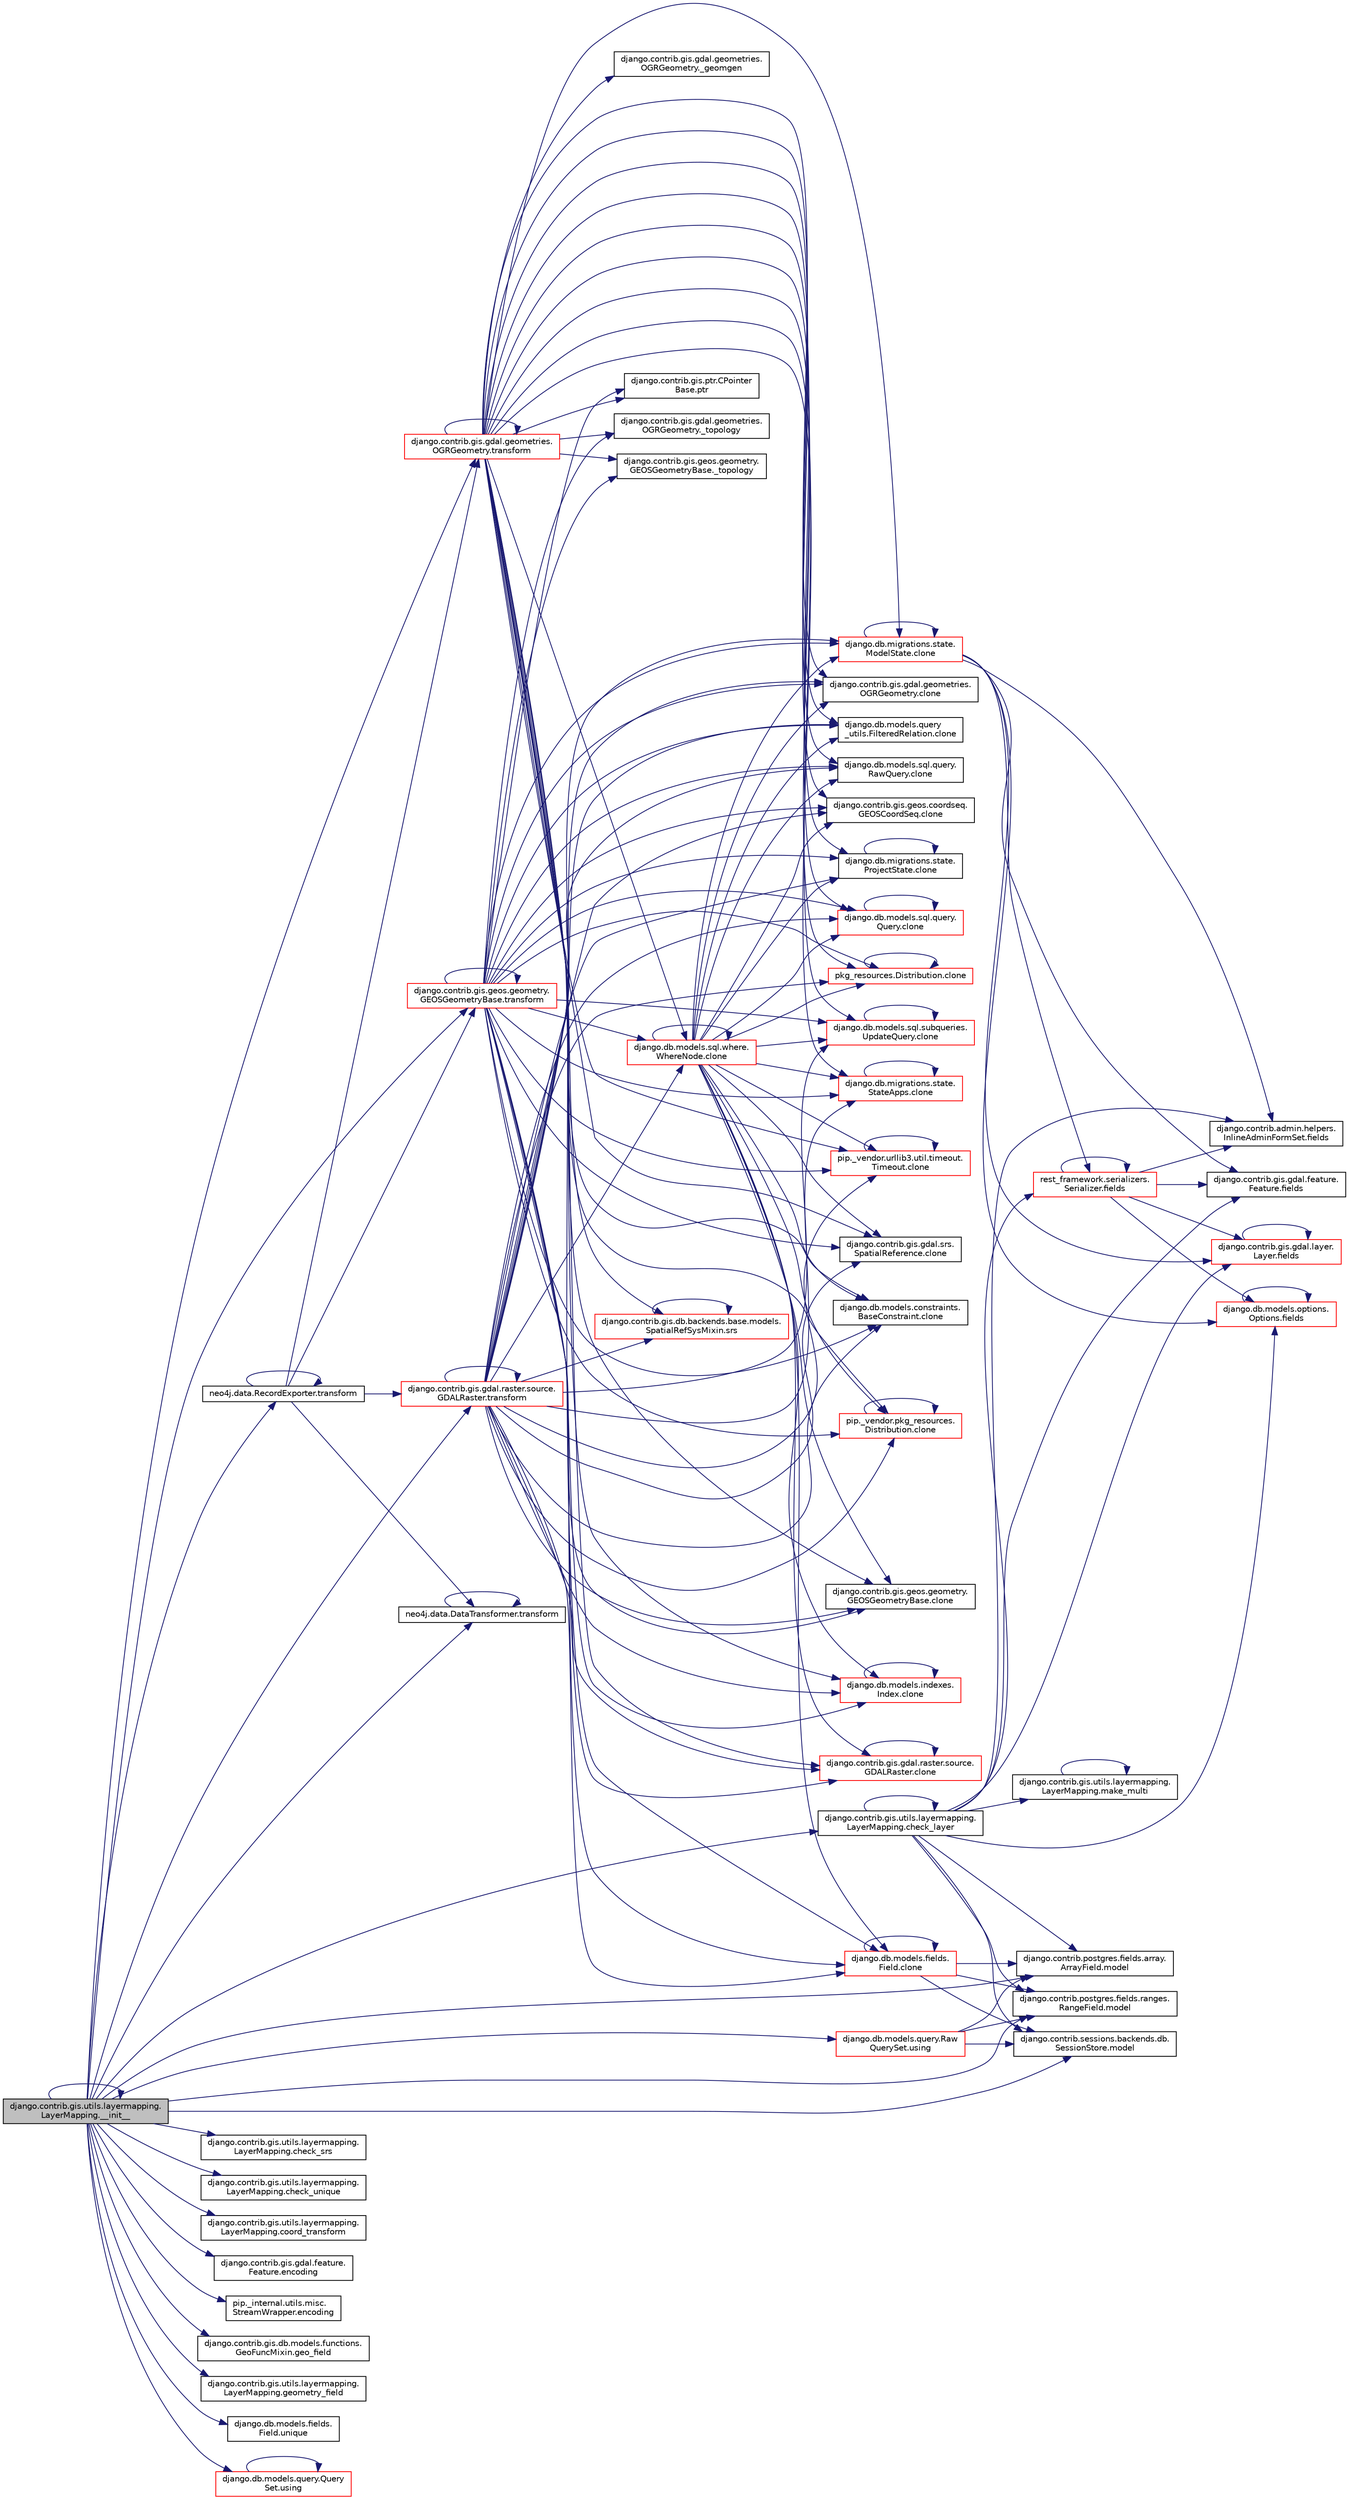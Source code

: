 digraph "django.contrib.gis.utils.layermapping.LayerMapping.__init__"
{
 // LATEX_PDF_SIZE
  edge [fontname="Helvetica",fontsize="10",labelfontname="Helvetica",labelfontsize="10"];
  node [fontname="Helvetica",fontsize="10",shape=record];
  rankdir="LR";
  Node1 [label="django.contrib.gis.utils.layermapping.\lLayerMapping.__init__",height=0.2,width=0.4,color="black", fillcolor="grey75", style="filled", fontcolor="black",tooltip=" "];
  Node1 -> Node1 [color="midnightblue",fontsize="10",style="solid",fontname="Helvetica"];
  Node1 -> Node2 [color="midnightblue",fontsize="10",style="solid",fontname="Helvetica"];
  Node2 [label="django.contrib.gis.utils.layermapping.\lLayerMapping.check_layer",height=0.2,width=0.4,color="black", fillcolor="white", style="filled",URL="$d5/d90/classdjango_1_1contrib_1_1gis_1_1utils_1_1layermapping_1_1_layer_mapping.html#aec7350f495bee5299f2692d7b00ae62e",tooltip=" "];
  Node2 -> Node2 [color="midnightblue",fontsize="10",style="solid",fontname="Helvetica"];
  Node2 -> Node3 [color="midnightblue",fontsize="10",style="solid",fontname="Helvetica"];
  Node3 [label="django.contrib.admin.helpers.\lInlineAdminFormSet.fields",height=0.2,width=0.4,color="black", fillcolor="white", style="filled",URL="$db/d43/classdjango_1_1contrib_1_1admin_1_1helpers_1_1_inline_admin_form_set.html#a05da4b8d8905c6773882ad9d9219e56f",tooltip=" "];
  Node2 -> Node4 [color="midnightblue",fontsize="10",style="solid",fontname="Helvetica"];
  Node4 [label="django.contrib.gis.gdal.feature.\lFeature.fields",height=0.2,width=0.4,color="black", fillcolor="white", style="filled",URL="$db/d34/classdjango_1_1contrib_1_1gis_1_1gdal_1_1feature_1_1_feature.html#a8cfc80966af7ca71369fc1b2c511f7d2",tooltip=" "];
  Node2 -> Node5 [color="midnightblue",fontsize="10",style="solid",fontname="Helvetica"];
  Node5 [label="django.contrib.gis.gdal.layer.\lLayer.fields",height=0.2,width=0.4,color="red", fillcolor="white", style="filled",URL="$d9/d84/classdjango_1_1contrib_1_1gis_1_1gdal_1_1layer_1_1_layer.html#a6343afa888079fc224c68c4d69d0ae4c",tooltip=" "];
  Node5 -> Node5 [color="midnightblue",fontsize="10",style="solid",fontname="Helvetica"];
  Node2 -> Node8 [color="midnightblue",fontsize="10",style="solid",fontname="Helvetica"];
  Node8 [label="django.db.models.options.\lOptions.fields",height=0.2,width=0.4,color="red", fillcolor="white", style="filled",URL="$d4/d60/classdjango_1_1db_1_1models_1_1options_1_1_options.html#aad34b611171b74c47280b50bd350a7b5",tooltip=" "];
  Node8 -> Node8 [color="midnightblue",fontsize="10",style="solid",fontname="Helvetica"];
  Node2 -> Node16 [color="midnightblue",fontsize="10",style="solid",fontname="Helvetica"];
  Node16 [label="rest_framework.serializers.\lSerializer.fields",height=0.2,width=0.4,color="red", fillcolor="white", style="filled",URL="$de/daf/classrest__framework_1_1serializers_1_1_serializer.html#a304b94e9bf70334bb75af37586bb82fd",tooltip=" "];
  Node16 -> Node3 [color="midnightblue",fontsize="10",style="solid",fontname="Helvetica"];
  Node16 -> Node4 [color="midnightblue",fontsize="10",style="solid",fontname="Helvetica"];
  Node16 -> Node5 [color="midnightblue",fontsize="10",style="solid",fontname="Helvetica"];
  Node16 -> Node8 [color="midnightblue",fontsize="10",style="solid",fontname="Helvetica"];
  Node16 -> Node16 [color="midnightblue",fontsize="10",style="solid",fontname="Helvetica"];
  Node2 -> Node39 [color="midnightblue",fontsize="10",style="solid",fontname="Helvetica"];
  Node39 [label="django.contrib.gis.utils.layermapping.\lLayerMapping.make_multi",height=0.2,width=0.4,color="black", fillcolor="white", style="filled",URL="$d5/d90/classdjango_1_1contrib_1_1gis_1_1utils_1_1layermapping_1_1_layer_mapping.html#a932d2189f0a67518f73dcbd11468744e",tooltip=" "];
  Node39 -> Node39 [color="midnightblue",fontsize="10",style="solid",fontname="Helvetica"];
  Node2 -> Node12 [color="midnightblue",fontsize="10",style="solid",fontname="Helvetica"];
  Node12 [label="django.contrib.postgres.fields.array.\lArrayField.model",height=0.2,width=0.4,color="black", fillcolor="white", style="filled",URL="$dc/ddf/classdjango_1_1contrib_1_1postgres_1_1fields_1_1array_1_1_array_field.html#a43ec884d709f829e50c6881dc369ce94",tooltip=" "];
  Node2 -> Node13 [color="midnightblue",fontsize="10",style="solid",fontname="Helvetica"];
  Node13 [label="django.contrib.postgres.fields.ranges.\lRangeField.model",height=0.2,width=0.4,color="black", fillcolor="white", style="filled",URL="$d5/d99/classdjango_1_1contrib_1_1postgres_1_1fields_1_1ranges_1_1_range_field.html#a5f5cfd6917f141914484d606279cf20a",tooltip=" "];
  Node2 -> Node14 [color="midnightblue",fontsize="10",style="solid",fontname="Helvetica"];
  Node14 [label="django.contrib.sessions.backends.db.\lSessionStore.model",height=0.2,width=0.4,color="black", fillcolor="white", style="filled",URL="$d2/d1a/classdjango_1_1contrib_1_1sessions_1_1backends_1_1db_1_1_session_store.html#a9b2f42869f296eab5fab4dd5867285df",tooltip=" "];
  Node1 -> Node40 [color="midnightblue",fontsize="10",style="solid",fontname="Helvetica"];
  Node40 [label="django.contrib.gis.utils.layermapping.\lLayerMapping.check_srs",height=0.2,width=0.4,color="black", fillcolor="white", style="filled",URL="$d5/d90/classdjango_1_1contrib_1_1gis_1_1utils_1_1layermapping_1_1_layer_mapping.html#ab34e30515bc3fa3a6f5f8b45de4ceadd",tooltip=" "];
  Node1 -> Node41 [color="midnightblue",fontsize="10",style="solid",fontname="Helvetica"];
  Node41 [label="django.contrib.gis.utils.layermapping.\lLayerMapping.check_unique",height=0.2,width=0.4,color="black", fillcolor="white", style="filled",URL="$d5/d90/classdjango_1_1contrib_1_1gis_1_1utils_1_1layermapping_1_1_layer_mapping.html#a0419f2572bcaa9127519de27e23b4b8d",tooltip=" "];
  Node1 -> Node42 [color="midnightblue",fontsize="10",style="solid",fontname="Helvetica"];
  Node42 [label="django.contrib.gis.utils.layermapping.\lLayerMapping.coord_transform",height=0.2,width=0.4,color="black", fillcolor="white", style="filled",URL="$d5/d90/classdjango_1_1contrib_1_1gis_1_1utils_1_1layermapping_1_1_layer_mapping.html#a55d696ae4cbaae50e1d0a3346f390089",tooltip=" "];
  Node1 -> Node43 [color="midnightblue",fontsize="10",style="solid",fontname="Helvetica"];
  Node43 [label="django.contrib.gis.gdal.feature.\lFeature.encoding",height=0.2,width=0.4,color="black", fillcolor="white", style="filled",URL="$db/d34/classdjango_1_1contrib_1_1gis_1_1gdal_1_1feature_1_1_feature.html#ad4eed8c25ca7f7ea25c54147e5bfb047",tooltip=" "];
  Node1 -> Node44 [color="midnightblue",fontsize="10",style="solid",fontname="Helvetica"];
  Node44 [label="pip._internal.utils.misc.\lStreamWrapper.encoding",height=0.2,width=0.4,color="black", fillcolor="white", style="filled",URL="$da/d7e/classpip_1_1__internal_1_1utils_1_1misc_1_1_stream_wrapper.html#abd72847a018a5b210883a79e389ab598",tooltip=" "];
  Node1 -> Node45 [color="midnightblue",fontsize="10",style="solid",fontname="Helvetica"];
  Node45 [label="django.contrib.gis.db.models.functions.\lGeoFuncMixin.geo_field",height=0.2,width=0.4,color="black", fillcolor="white", style="filled",URL="$d4/d5c/classdjango_1_1contrib_1_1gis_1_1db_1_1models_1_1functions_1_1_geo_func_mixin.html#a9c40f3ce1a98ea98a44693067a159f0f",tooltip=" "];
  Node1 -> Node46 [color="midnightblue",fontsize="10",style="solid",fontname="Helvetica"];
  Node46 [label="django.contrib.gis.utils.layermapping.\lLayerMapping.geometry_field",height=0.2,width=0.4,color="black", fillcolor="white", style="filled",URL="$d5/d90/classdjango_1_1contrib_1_1gis_1_1utils_1_1layermapping_1_1_layer_mapping.html#af31952d49ae214c6605c3a2edff645ff",tooltip=" "];
  Node1 -> Node12 [color="midnightblue",fontsize="10",style="solid",fontname="Helvetica"];
  Node1 -> Node13 [color="midnightblue",fontsize="10",style="solid",fontname="Helvetica"];
  Node1 -> Node14 [color="midnightblue",fontsize="10",style="solid",fontname="Helvetica"];
  Node1 -> Node47 [color="midnightblue",fontsize="10",style="solid",fontname="Helvetica"];
  Node47 [label="django.contrib.gis.gdal.geometries.\lOGRGeometry.transform",height=0.2,width=0.4,color="red", fillcolor="white", style="filled",URL="$dd/d78/classdjango_1_1contrib_1_1gis_1_1gdal_1_1geometries_1_1_o_g_r_geometry.html#a226a7d57d4415577e5134c074054bc99",tooltip=" "];
  Node47 -> Node48 [color="midnightblue",fontsize="10",style="solid",fontname="Helvetica"];
  Node48 [label="django.contrib.gis.gdal.geometries.\lOGRGeometry._geomgen",height=0.2,width=0.4,color="black", fillcolor="white", style="filled",URL="$dd/d78/classdjango_1_1contrib_1_1gis_1_1gdal_1_1geometries_1_1_o_g_r_geometry.html#ae1622eb7a9efcc0f3c74c09dbb4d6e6b",tooltip=" "];
  Node47 -> Node49 [color="midnightblue",fontsize="10",style="solid",fontname="Helvetica"];
  Node49 [label="django.contrib.gis.gdal.geometries.\lOGRGeometry._topology",height=0.2,width=0.4,color="black", fillcolor="white", style="filled",URL="$dd/d78/classdjango_1_1contrib_1_1gis_1_1gdal_1_1geometries_1_1_o_g_r_geometry.html#aef218d7920cb6e8918bc04bf9953df59",tooltip=" "];
  Node47 -> Node50 [color="midnightblue",fontsize="10",style="solid",fontname="Helvetica"];
  Node50 [label="django.contrib.gis.geos.geometry.\lGEOSGeometryBase._topology",height=0.2,width=0.4,color="black", fillcolor="white", style="filled",URL="$d0/d97/classdjango_1_1contrib_1_1gis_1_1geos_1_1geometry_1_1_g_e_o_s_geometry_base.html#a0d02dae18ef26858fe1516ede3af2923",tooltip=" "];
  Node47 -> Node51 [color="midnightblue",fontsize="10",style="solid",fontname="Helvetica"];
  Node51 [label="django.contrib.gis.gdal.geometries.\lOGRGeometry.clone",height=0.2,width=0.4,color="black", fillcolor="white", style="filled",URL="$dd/d78/classdjango_1_1contrib_1_1gis_1_1gdal_1_1geometries_1_1_o_g_r_geometry.html#aa632a5e07e0facf26b59c993c332b863",tooltip=" "];
  Node47 -> Node52 [color="midnightblue",fontsize="10",style="solid",fontname="Helvetica"];
  Node52 [label="django.contrib.gis.gdal.srs.\lSpatialReference.clone",height=0.2,width=0.4,color="black", fillcolor="white", style="filled",URL="$d7/dda/classdjango_1_1contrib_1_1gis_1_1gdal_1_1srs_1_1_spatial_reference.html#ab518a573c006e7fd51d3c611f1e3d5d1",tooltip=" "];
  Node47 -> Node53 [color="midnightblue",fontsize="10",style="solid",fontname="Helvetica"];
  Node53 [label="django.contrib.gis.geos.coordseq.\lGEOSCoordSeq.clone",height=0.2,width=0.4,color="black", fillcolor="white", style="filled",URL="$d5/d0c/classdjango_1_1contrib_1_1gis_1_1geos_1_1coordseq_1_1_g_e_o_s_coord_seq.html#aa6bb2cfdaa60bf19cc387c4ab5747e79",tooltip=" "];
  Node47 -> Node54 [color="midnightblue",fontsize="10",style="solid",fontname="Helvetica"];
  Node54 [label="django.contrib.gis.geos.geometry.\lGEOSGeometryBase.clone",height=0.2,width=0.4,color="black", fillcolor="white", style="filled",URL="$d0/d97/classdjango_1_1contrib_1_1gis_1_1geos_1_1geometry_1_1_g_e_o_s_geometry_base.html#aaf92d5e776a1fedcb39b52a36e4dabb1",tooltip=" "];
  Node47 -> Node55 [color="midnightblue",fontsize="10",style="solid",fontname="Helvetica"];
  Node55 [label="django.db.migrations.state.\lProjectState.clone",height=0.2,width=0.4,color="black", fillcolor="white", style="filled",URL="$de/db2/classdjango_1_1db_1_1migrations_1_1state_1_1_project_state.html#a22b8c0c95a34494529722755f2f7fb08",tooltip=" "];
  Node55 -> Node55 [color="midnightblue",fontsize="10",style="solid",fontname="Helvetica"];
  Node47 -> Node56 [color="midnightblue",fontsize="10",style="solid",fontname="Helvetica"];
  Node56 [label="django.db.migrations.state.\lStateApps.clone",height=0.2,width=0.4,color="red", fillcolor="white", style="filled",URL="$d3/d9a/classdjango_1_1db_1_1migrations_1_1state_1_1_state_apps.html#a821944752bc7080daff8c38bb20e3943",tooltip=" "];
  Node56 -> Node56 [color="midnightblue",fontsize="10",style="solid",fontname="Helvetica"];
  Node47 -> Node1529 [color="midnightblue",fontsize="10",style="solid",fontname="Helvetica"];
  Node1529 [label="django.db.migrations.state.\lModelState.clone",height=0.2,width=0.4,color="red", fillcolor="white", style="filled",URL="$d1/d62/classdjango_1_1db_1_1migrations_1_1state_1_1_model_state.html#ab5feb03ae6d22923dd5029a5cfb8abb0",tooltip=" "];
  Node1529 -> Node1529 [color="midnightblue",fontsize="10",style="solid",fontname="Helvetica"];
  Node1529 -> Node3 [color="midnightblue",fontsize="10",style="solid",fontname="Helvetica"];
  Node1529 -> Node4 [color="midnightblue",fontsize="10",style="solid",fontname="Helvetica"];
  Node1529 -> Node5 [color="midnightblue",fontsize="10",style="solid",fontname="Helvetica"];
  Node1529 -> Node8 [color="midnightblue",fontsize="10",style="solid",fontname="Helvetica"];
  Node1529 -> Node16 [color="midnightblue",fontsize="10",style="solid",fontname="Helvetica"];
  Node47 -> Node1577 [color="midnightblue",fontsize="10",style="solid",fontname="Helvetica"];
  Node1577 [label="django.db.models.constraints.\lBaseConstraint.clone",height=0.2,width=0.4,color="black", fillcolor="white", style="filled",URL="$da/d8b/classdjango_1_1db_1_1models_1_1constraints_1_1_base_constraint.html#aa8f687025c9ab3afd1c3e0be4aeb38e5",tooltip=" "];
  Node47 -> Node1578 [color="midnightblue",fontsize="10",style="solid",fontname="Helvetica"];
  Node1578 [label="django.db.models.fields.\lField.clone",height=0.2,width=0.4,color="red", fillcolor="white", style="filled",URL="$db/d75/classdjango_1_1db_1_1models_1_1fields_1_1_field.html#ae8df23501cdf746b169871b4c3b8fd68",tooltip=" "];
  Node1578 -> Node1578 [color="midnightblue",fontsize="10",style="solid",fontname="Helvetica"];
  Node1578 -> Node12 [color="midnightblue",fontsize="10",style="solid",fontname="Helvetica"];
  Node1578 -> Node13 [color="midnightblue",fontsize="10",style="solid",fontname="Helvetica"];
  Node1578 -> Node14 [color="midnightblue",fontsize="10",style="solid",fontname="Helvetica"];
  Node47 -> Node1843 [color="midnightblue",fontsize="10",style="solid",fontname="Helvetica"];
  Node1843 [label="django.db.models.indexes.\lIndex.clone",height=0.2,width=0.4,color="red", fillcolor="white", style="filled",URL="$d9/de5/classdjango_1_1db_1_1models_1_1indexes_1_1_index.html#a4a72c5cec1fcccfa88858c5605fb6a3d",tooltip=" "];
  Node1843 -> Node1843 [color="midnightblue",fontsize="10",style="solid",fontname="Helvetica"];
  Node47 -> Node1844 [color="midnightblue",fontsize="10",style="solid",fontname="Helvetica"];
  Node1844 [label="django.db.models.query\l_utils.FilteredRelation.clone",height=0.2,width=0.4,color="black", fillcolor="white", style="filled",URL="$d0/d2b/classdjango_1_1db_1_1models_1_1query__utils_1_1_filtered_relation.html#a9f4dae850af9de18248db090365c8ae6",tooltip=" "];
  Node47 -> Node1845 [color="midnightblue",fontsize="10",style="solid",fontname="Helvetica"];
  Node1845 [label="django.db.models.sql.query.\lQuery.clone",height=0.2,width=0.4,color="red", fillcolor="white", style="filled",URL="$d6/d30/classdjango_1_1db_1_1models_1_1sql_1_1query_1_1_query.html#a1a0da276f10cd0bf92b0b5c038210ec0",tooltip=" "];
  Node1845 -> Node1845 [color="midnightblue",fontsize="10",style="solid",fontname="Helvetica"];
  Node47 -> Node1849 [color="midnightblue",fontsize="10",style="solid",fontname="Helvetica"];
  Node1849 [label="django.db.models.sql.subqueries.\lUpdateQuery.clone",height=0.2,width=0.4,color="red", fillcolor="white", style="filled",URL="$d5/de4/classdjango_1_1db_1_1models_1_1sql_1_1subqueries_1_1_update_query.html#aa27f04cebfd03635df399ef4c8a4b203",tooltip=" "];
  Node1849 -> Node1849 [color="midnightblue",fontsize="10",style="solid",fontname="Helvetica"];
  Node47 -> Node1878 [color="midnightblue",fontsize="10",style="solid",fontname="Helvetica"];
  Node1878 [label="django.db.models.sql.where.\lWhereNode.clone",height=0.2,width=0.4,color="red", fillcolor="white", style="filled",URL="$db/da3/classdjango_1_1db_1_1models_1_1sql_1_1where_1_1_where_node.html#aa169773c5fb2dda662bec5946ed79263",tooltip=" "];
  Node1878 -> Node51 [color="midnightblue",fontsize="10",style="solid",fontname="Helvetica"];
  Node1878 -> Node52 [color="midnightblue",fontsize="10",style="solid",fontname="Helvetica"];
  Node1878 -> Node53 [color="midnightblue",fontsize="10",style="solid",fontname="Helvetica"];
  Node1878 -> Node54 [color="midnightblue",fontsize="10",style="solid",fontname="Helvetica"];
  Node1878 -> Node55 [color="midnightblue",fontsize="10",style="solid",fontname="Helvetica"];
  Node1878 -> Node56 [color="midnightblue",fontsize="10",style="solid",fontname="Helvetica"];
  Node1878 -> Node1529 [color="midnightblue",fontsize="10",style="solid",fontname="Helvetica"];
  Node1878 -> Node1577 [color="midnightblue",fontsize="10",style="solid",fontname="Helvetica"];
  Node1878 -> Node1578 [color="midnightblue",fontsize="10",style="solid",fontname="Helvetica"];
  Node1878 -> Node1843 [color="midnightblue",fontsize="10",style="solid",fontname="Helvetica"];
  Node1878 -> Node1844 [color="midnightblue",fontsize="10",style="solid",fontname="Helvetica"];
  Node1878 -> Node1845 [color="midnightblue",fontsize="10",style="solid",fontname="Helvetica"];
  Node1878 -> Node1849 [color="midnightblue",fontsize="10",style="solid",fontname="Helvetica"];
  Node1878 -> Node1878 [color="midnightblue",fontsize="10",style="solid",fontname="Helvetica"];
  Node1878 -> Node1883 [color="midnightblue",fontsize="10",style="solid",fontname="Helvetica"];
  Node1883 [label="pip._vendor.urllib3.util.timeout.\lTimeout.clone",height=0.2,width=0.4,color="red", fillcolor="white", style="filled",URL="$d7/d0f/classpip_1_1__vendor_1_1urllib3_1_1util_1_1timeout_1_1_timeout.html#adf3e93289276c7920b5bfa24ce7ad651",tooltip=" "];
  Node1883 -> Node1883 [color="midnightblue",fontsize="10",style="solid",fontname="Helvetica"];
  Node1878 -> Node1887 [color="midnightblue",fontsize="10",style="solid",fontname="Helvetica"];
  Node1887 [label="pip._vendor.pkg_resources.\lDistribution.clone",height=0.2,width=0.4,color="red", fillcolor="white", style="filled",URL="$d0/ddb/classpip_1_1__vendor_1_1pkg__resources_1_1_distribution.html#a9928966be415e533c49972011db1a5a2",tooltip=" "];
  Node1887 -> Node1887 [color="midnightblue",fontsize="10",style="solid",fontname="Helvetica"];
  Node1878 -> Node1892 [color="midnightblue",fontsize="10",style="solid",fontname="Helvetica"];
  Node1892 [label="pkg_resources.Distribution.clone",height=0.2,width=0.4,color="red", fillcolor="white", style="filled",URL="$d8/d25/classpkg__resources_1_1_distribution.html#a3efa2d30d3271d07ebea1943f13db873",tooltip=" "];
  Node1892 -> Node1892 [color="midnightblue",fontsize="10",style="solid",fontname="Helvetica"];
  Node1878 -> Node1893 [color="midnightblue",fontsize="10",style="solid",fontname="Helvetica"];
  Node1893 [label="django.contrib.gis.gdal.raster.source.\lGDALRaster.clone",height=0.2,width=0.4,color="red", fillcolor="white", style="filled",URL="$db/dff/classdjango_1_1contrib_1_1gis_1_1gdal_1_1raster_1_1source_1_1_g_d_a_l_raster.html#ab942a134825c7588400201443c9fd128",tooltip=" "];
  Node1893 -> Node1893 [color="midnightblue",fontsize="10",style="solid",fontname="Helvetica"];
  Node1878 -> Node1900 [color="midnightblue",fontsize="10",style="solid",fontname="Helvetica"];
  Node1900 [label="django.db.models.sql.query.\lRawQuery.clone",height=0.2,width=0.4,color="black", fillcolor="white", style="filled",URL="$db/dfa/classdjango_1_1db_1_1models_1_1sql_1_1query_1_1_raw_query.html#a41e402ece12880e64e595a71991cd8bb",tooltip=" "];
  Node47 -> Node1883 [color="midnightblue",fontsize="10",style="solid",fontname="Helvetica"];
  Node47 -> Node1887 [color="midnightblue",fontsize="10",style="solid",fontname="Helvetica"];
  Node47 -> Node1892 [color="midnightblue",fontsize="10",style="solid",fontname="Helvetica"];
  Node47 -> Node1893 [color="midnightblue",fontsize="10",style="solid",fontname="Helvetica"];
  Node47 -> Node1900 [color="midnightblue",fontsize="10",style="solid",fontname="Helvetica"];
  Node47 -> Node65 [color="midnightblue",fontsize="10",style="solid",fontname="Helvetica"];
  Node65 [label="django.contrib.gis.ptr.CPointer\lBase.ptr",height=0.2,width=0.4,color="black", fillcolor="white", style="filled",URL="$da/dc5/classdjango_1_1contrib_1_1gis_1_1ptr_1_1_c_pointer_base.html#a234177319d249573c7dd6508c5ca9095",tooltip=" "];
  Node47 -> Node1209 [color="midnightblue",fontsize="10",style="solid",fontname="Helvetica"];
  Node1209 [label="django.contrib.gis.db.backends.base.models.\lSpatialRefSysMixin.srs",height=0.2,width=0.4,color="red", fillcolor="white", style="filled",URL="$d5/d73/classdjango_1_1contrib_1_1gis_1_1db_1_1backends_1_1base_1_1models_1_1_spatial_ref_sys_mixin.html#a872cc376b9ec7a9d3e0f5d3529890ef5",tooltip=" "];
  Node1209 -> Node1209 [color="midnightblue",fontsize="10",style="solid",fontname="Helvetica"];
  Node47 -> Node47 [color="midnightblue",fontsize="10",style="solid",fontname="Helvetica"];
  Node1 -> Node5518 [color="midnightblue",fontsize="10",style="solid",fontname="Helvetica"];
  Node5518 [label="django.contrib.gis.geos.geometry.\lGEOSGeometryBase.transform",height=0.2,width=0.4,color="red", fillcolor="white", style="filled",URL="$d0/d97/classdjango_1_1contrib_1_1gis_1_1geos_1_1geometry_1_1_g_e_o_s_geometry_base.html#ac923464876d4b3837fba9dd803901fd4",tooltip=" "];
  Node5518 -> Node49 [color="midnightblue",fontsize="10",style="solid",fontname="Helvetica"];
  Node5518 -> Node50 [color="midnightblue",fontsize="10",style="solid",fontname="Helvetica"];
  Node5518 -> Node51 [color="midnightblue",fontsize="10",style="solid",fontname="Helvetica"];
  Node5518 -> Node52 [color="midnightblue",fontsize="10",style="solid",fontname="Helvetica"];
  Node5518 -> Node53 [color="midnightblue",fontsize="10",style="solid",fontname="Helvetica"];
  Node5518 -> Node54 [color="midnightblue",fontsize="10",style="solid",fontname="Helvetica"];
  Node5518 -> Node55 [color="midnightblue",fontsize="10",style="solid",fontname="Helvetica"];
  Node5518 -> Node56 [color="midnightblue",fontsize="10",style="solid",fontname="Helvetica"];
  Node5518 -> Node1529 [color="midnightblue",fontsize="10",style="solid",fontname="Helvetica"];
  Node5518 -> Node1577 [color="midnightblue",fontsize="10",style="solid",fontname="Helvetica"];
  Node5518 -> Node1578 [color="midnightblue",fontsize="10",style="solid",fontname="Helvetica"];
  Node5518 -> Node1843 [color="midnightblue",fontsize="10",style="solid",fontname="Helvetica"];
  Node5518 -> Node1844 [color="midnightblue",fontsize="10",style="solid",fontname="Helvetica"];
  Node5518 -> Node1845 [color="midnightblue",fontsize="10",style="solid",fontname="Helvetica"];
  Node5518 -> Node1849 [color="midnightblue",fontsize="10",style="solid",fontname="Helvetica"];
  Node5518 -> Node1878 [color="midnightblue",fontsize="10",style="solid",fontname="Helvetica"];
  Node5518 -> Node1883 [color="midnightblue",fontsize="10",style="solid",fontname="Helvetica"];
  Node5518 -> Node1887 [color="midnightblue",fontsize="10",style="solid",fontname="Helvetica"];
  Node5518 -> Node1892 [color="midnightblue",fontsize="10",style="solid",fontname="Helvetica"];
  Node5518 -> Node1893 [color="midnightblue",fontsize="10",style="solid",fontname="Helvetica"];
  Node5518 -> Node1900 [color="midnightblue",fontsize="10",style="solid",fontname="Helvetica"];
  Node5518 -> Node65 [color="midnightblue",fontsize="10",style="solid",fontname="Helvetica"];
  Node5518 -> Node5518 [color="midnightblue",fontsize="10",style="solid",fontname="Helvetica"];
  Node1 -> Node5521 [color="midnightblue",fontsize="10",style="solid",fontname="Helvetica"];
  Node5521 [label="django.contrib.gis.gdal.raster.source.\lGDALRaster.transform",height=0.2,width=0.4,color="red", fillcolor="white", style="filled",URL="$db/dff/classdjango_1_1contrib_1_1gis_1_1gdal_1_1raster_1_1source_1_1_g_d_a_l_raster.html#af3ba81aa62a5cbe23044654c37dc4d7e",tooltip=" "];
  Node5521 -> Node51 [color="midnightblue",fontsize="10",style="solid",fontname="Helvetica"];
  Node5521 -> Node52 [color="midnightblue",fontsize="10",style="solid",fontname="Helvetica"];
  Node5521 -> Node53 [color="midnightblue",fontsize="10",style="solid",fontname="Helvetica"];
  Node5521 -> Node54 [color="midnightblue",fontsize="10",style="solid",fontname="Helvetica"];
  Node5521 -> Node55 [color="midnightblue",fontsize="10",style="solid",fontname="Helvetica"];
  Node5521 -> Node56 [color="midnightblue",fontsize="10",style="solid",fontname="Helvetica"];
  Node5521 -> Node1529 [color="midnightblue",fontsize="10",style="solid",fontname="Helvetica"];
  Node5521 -> Node1577 [color="midnightblue",fontsize="10",style="solid",fontname="Helvetica"];
  Node5521 -> Node1578 [color="midnightblue",fontsize="10",style="solid",fontname="Helvetica"];
  Node5521 -> Node1843 [color="midnightblue",fontsize="10",style="solid",fontname="Helvetica"];
  Node5521 -> Node1844 [color="midnightblue",fontsize="10",style="solid",fontname="Helvetica"];
  Node5521 -> Node1845 [color="midnightblue",fontsize="10",style="solid",fontname="Helvetica"];
  Node5521 -> Node1849 [color="midnightblue",fontsize="10",style="solid",fontname="Helvetica"];
  Node5521 -> Node1878 [color="midnightblue",fontsize="10",style="solid",fontname="Helvetica"];
  Node5521 -> Node1883 [color="midnightblue",fontsize="10",style="solid",fontname="Helvetica"];
  Node5521 -> Node1887 [color="midnightblue",fontsize="10",style="solid",fontname="Helvetica"];
  Node5521 -> Node1892 [color="midnightblue",fontsize="10",style="solid",fontname="Helvetica"];
  Node5521 -> Node1893 [color="midnightblue",fontsize="10",style="solid",fontname="Helvetica"];
  Node5521 -> Node1900 [color="midnightblue",fontsize="10",style="solid",fontname="Helvetica"];
  Node5521 -> Node1209 [color="midnightblue",fontsize="10",style="solid",fontname="Helvetica"];
  Node5521 -> Node5521 [color="midnightblue",fontsize="10",style="solid",fontname="Helvetica"];
  Node1 -> Node5528 [color="midnightblue",fontsize="10",style="solid",fontname="Helvetica"];
  Node5528 [label="neo4j.data.DataTransformer.transform",height=0.2,width=0.4,color="black", fillcolor="white", style="filled",URL="$db/df1/classneo4j_1_1data_1_1_data_transformer.html#a1d49c1113baf46d4c082926975e031e4",tooltip=" "];
  Node5528 -> Node5528 [color="midnightblue",fontsize="10",style="solid",fontname="Helvetica"];
  Node1 -> Node5529 [color="midnightblue",fontsize="10",style="solid",fontname="Helvetica"];
  Node5529 [label="neo4j.data.RecordExporter.transform",height=0.2,width=0.4,color="black", fillcolor="white", style="filled",URL="$d0/d43/classneo4j_1_1data_1_1_record_exporter.html#af57c6f246b7a8a74a10483e2b72d2324",tooltip=" "];
  Node5529 -> Node47 [color="midnightblue",fontsize="10",style="solid",fontname="Helvetica"];
  Node5529 -> Node5518 [color="midnightblue",fontsize="10",style="solid",fontname="Helvetica"];
  Node5529 -> Node5521 [color="midnightblue",fontsize="10",style="solid",fontname="Helvetica"];
  Node5529 -> Node5528 [color="midnightblue",fontsize="10",style="solid",fontname="Helvetica"];
  Node5529 -> Node5529 [color="midnightblue",fontsize="10",style="solid",fontname="Helvetica"];
  Node1 -> Node5530 [color="midnightblue",fontsize="10",style="solid",fontname="Helvetica"];
  Node5530 [label="django.db.models.fields.\lField.unique",height=0.2,width=0.4,color="black", fillcolor="white", style="filled",URL="$db/d75/classdjango_1_1db_1_1models_1_1fields_1_1_field.html#a170b00d414752033de579bae4380d4f9",tooltip=" "];
  Node1 -> Node3342 [color="midnightblue",fontsize="10",style="solid",fontname="Helvetica"];
  Node3342 [label="django.db.models.query.Query\lSet.using",height=0.2,width=0.4,color="red", fillcolor="white", style="filled",URL="$dd/d94/classdjango_1_1db_1_1models_1_1query_1_1_query_set.html#a3c9770d6b607ec95792def72f033b84e",tooltip=" "];
  Node3342 -> Node3342 [color="midnightblue",fontsize="10",style="solid",fontname="Helvetica"];
  Node1 -> Node1026 [color="midnightblue",fontsize="10",style="solid",fontname="Helvetica"];
  Node1026 [label="django.db.models.query.Raw\lQuerySet.using",height=0.2,width=0.4,color="red", fillcolor="white", style="filled",URL="$dd/d2c/classdjango_1_1db_1_1models_1_1query_1_1_raw_query_set.html#afa00103e6226cdc35f5de06b29379004",tooltip=" "];
  Node1026 -> Node12 [color="midnightblue",fontsize="10",style="solid",fontname="Helvetica"];
  Node1026 -> Node13 [color="midnightblue",fontsize="10",style="solid",fontname="Helvetica"];
  Node1026 -> Node14 [color="midnightblue",fontsize="10",style="solid",fontname="Helvetica"];
}
